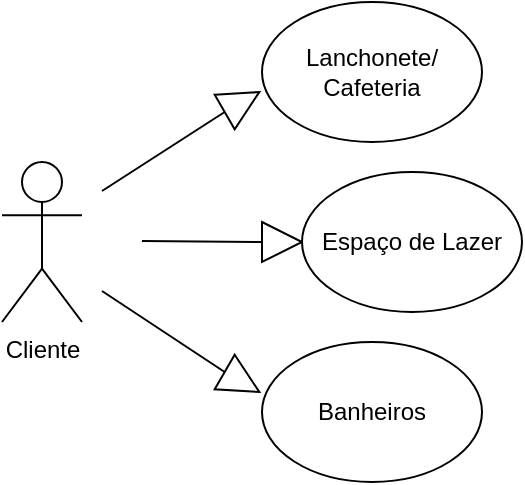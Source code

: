 <mxfile version="14.6.13" type="google"><diagram id="YZyw71h6nQw6v_hjw9RO" name="Page-1"><mxGraphModel dx="723" dy="402" grid="1" gridSize="10" guides="1" tooltips="1" connect="1" arrows="1" fold="1" page="1" pageScale="1" pageWidth="827" pageHeight="1169" math="0" shadow="0"><root><mxCell id="0"/><mxCell id="1" parent="0"/><mxCell id="YuYBDjZpLQ5arVPK8RiN-67" value="Cliente" style="shape=umlActor;verticalLabelPosition=bottom;verticalAlign=top;html=1;strokeColor=#000000;" vertex="1" parent="1"><mxGeometry x="180" y="320" width="40" height="80" as="geometry"/></mxCell><mxCell id="YuYBDjZpLQ5arVPK8RiN-68" value="" style="endArrow=none;html=1;rounded=0;entryX=0;entryY=0.5;entryDx=0;entryDy=0;" edge="1" parent="1" target="YuYBDjZpLQ5arVPK8RiN-69"><mxGeometry relative="1" as="geometry"><mxPoint x="250" y="359.5" as="sourcePoint"/><mxPoint x="330" y="360" as="targetPoint"/></mxGeometry></mxCell><mxCell id="YuYBDjZpLQ5arVPK8RiN-69" value="" style="triangle;whiteSpace=wrap;html=1;strokeColor=#000000;" vertex="1" parent="1"><mxGeometry x="310" y="350" width="20" height="20" as="geometry"/></mxCell><mxCell id="YuYBDjZpLQ5arVPK8RiN-70" value="Espaço de Lazer" style="ellipse;whiteSpace=wrap;html=1;strokeColor=#000000;" vertex="1" parent="1"><mxGeometry x="330" y="325" width="110" height="70" as="geometry"/></mxCell><mxCell id="YuYBDjZpLQ5arVPK8RiN-71" value="" style="endArrow=none;html=1;rounded=0;entryX=0;entryY=0.5;entryDx=0;entryDy=0;" edge="1" parent="1" target="YuYBDjZpLQ5arVPK8RiN-72"><mxGeometry relative="1" as="geometry"><mxPoint x="230" y="334.5" as="sourcePoint"/><mxPoint x="310" y="335" as="targetPoint"/></mxGeometry></mxCell><mxCell id="YuYBDjZpLQ5arVPK8RiN-72" value="" style="triangle;whiteSpace=wrap;html=1;strokeColor=#000000;rotation=-30;" vertex="1" parent="1"><mxGeometry x="290" y="280" width="20" height="20" as="geometry"/></mxCell><mxCell id="YuYBDjZpLQ5arVPK8RiN-73" value="Lanchonete/&lt;br&gt;Cafeteria" style="ellipse;whiteSpace=wrap;html=1;strokeColor=#000000;" vertex="1" parent="1"><mxGeometry x="310" y="240" width="110" height="70" as="geometry"/></mxCell><mxCell id="YuYBDjZpLQ5arVPK8RiN-74" value="" style="endArrow=none;html=1;rounded=0;entryX=0;entryY=0.5;entryDx=0;entryDy=0;" edge="1" parent="1" target="YuYBDjZpLQ5arVPK8RiN-75"><mxGeometry relative="1" as="geometry"><mxPoint x="230" y="384.5" as="sourcePoint"/><mxPoint x="310" y="385" as="targetPoint"/></mxGeometry></mxCell><mxCell id="YuYBDjZpLQ5arVPK8RiN-75" value="" style="triangle;whiteSpace=wrap;html=1;strokeColor=#000000;rotation=30;" vertex="1" parent="1"><mxGeometry x="290" y="420" width="20" height="20" as="geometry"/></mxCell><mxCell id="YuYBDjZpLQ5arVPK8RiN-76" value="Banheiros" style="ellipse;whiteSpace=wrap;html=1;strokeColor=#000000;" vertex="1" parent="1"><mxGeometry x="310" y="410" width="110" height="70" as="geometry"/></mxCell></root></mxGraphModel></diagram></mxfile>